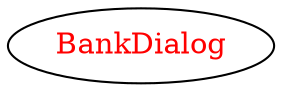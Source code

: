 digraph dependencyGraph {
 concentrate=true;
 ranksep="2.0";
 rankdir="LR"; 
 splines="ortho";
"BankDialog" [fontcolor="red"];
}